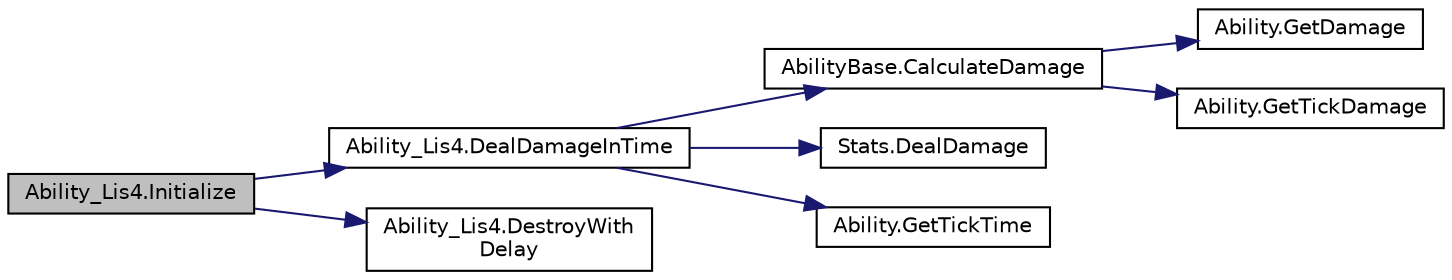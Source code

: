 digraph "Ability_Lis4.Initialize"
{
 // INTERACTIVE_SVG=YES
 // LATEX_PDF_SIZE
  bgcolor="transparent";
  edge [fontname="Helvetica",fontsize="10",labelfontname="Helvetica",labelfontsize="10"];
  node [fontname="Helvetica",fontsize="10",shape=record];
  rankdir="LR";
  Node1 [label="Ability_Lis4.Initialize",height=0.2,width=0.4,color="black", fillcolor="grey75", style="filled", fontcolor="black",tooltip=" "];
  Node1 -> Node2 [color="midnightblue",fontsize="10",style="solid",fontname="Helvetica"];
  Node2 [label="Ability_Lis4.DealDamageInTime",height=0.2,width=0.4,color="black",URL="$class_ability___lis4.html#abf66fa4ed9cc553dc8ab52d7bbd12406",tooltip=" "];
  Node2 -> Node3 [color="midnightblue",fontsize="10",style="solid",fontname="Helvetica"];
  Node3 [label="AbilityBase.CalculateDamage",height=0.2,width=0.4,color="black",URL="$class_ability_base.html#a2def910c9621754a4e91d49ab5455af4",tooltip="Returns the calculated damage."];
  Node3 -> Node4 [color="midnightblue",fontsize="10",style="solid",fontname="Helvetica"];
  Node4 [label="Ability.GetDamage",height=0.2,width=0.4,color="black",URL="$class_ability.html#a004d2ead9a2f144fe5a181fceed114a5",tooltip=" "];
  Node3 -> Node5 [color="midnightblue",fontsize="10",style="solid",fontname="Helvetica"];
  Node5 [label="Ability.GetTickDamage",height=0.2,width=0.4,color="black",URL="$class_ability.html#a0c1233ee3cfecfed5c899ed29d0ec4b9",tooltip=" "];
  Node2 -> Node6 [color="midnightblue",fontsize="10",style="solid",fontname="Helvetica"];
  Node6 [label="Stats.DealDamage",height=0.2,width=0.4,color="black",URL="$class_stats.html#acebcf18ce39553a9c811f368a56a5583",tooltip="Specify the amount of damage and the Inventory that the amount of Gold will go in if it is hit for th..."];
  Node2 -> Node7 [color="midnightblue",fontsize="10",style="solid",fontname="Helvetica"];
  Node7 [label="Ability.GetTickTime",height=0.2,width=0.4,color="black",URL="$class_ability.html#a548a250c44f3c230ac82ad28a6c78720",tooltip=" "];
  Node1 -> Node8 [color="midnightblue",fontsize="10",style="solid",fontname="Helvetica"];
  Node8 [label="Ability_Lis4.DestroyWith\lDelay",height=0.2,width=0.4,color="black",URL="$class_ability___lis4.html#a49fb47c797c6d390a9ace1a12b54a994",tooltip=" "];
}
